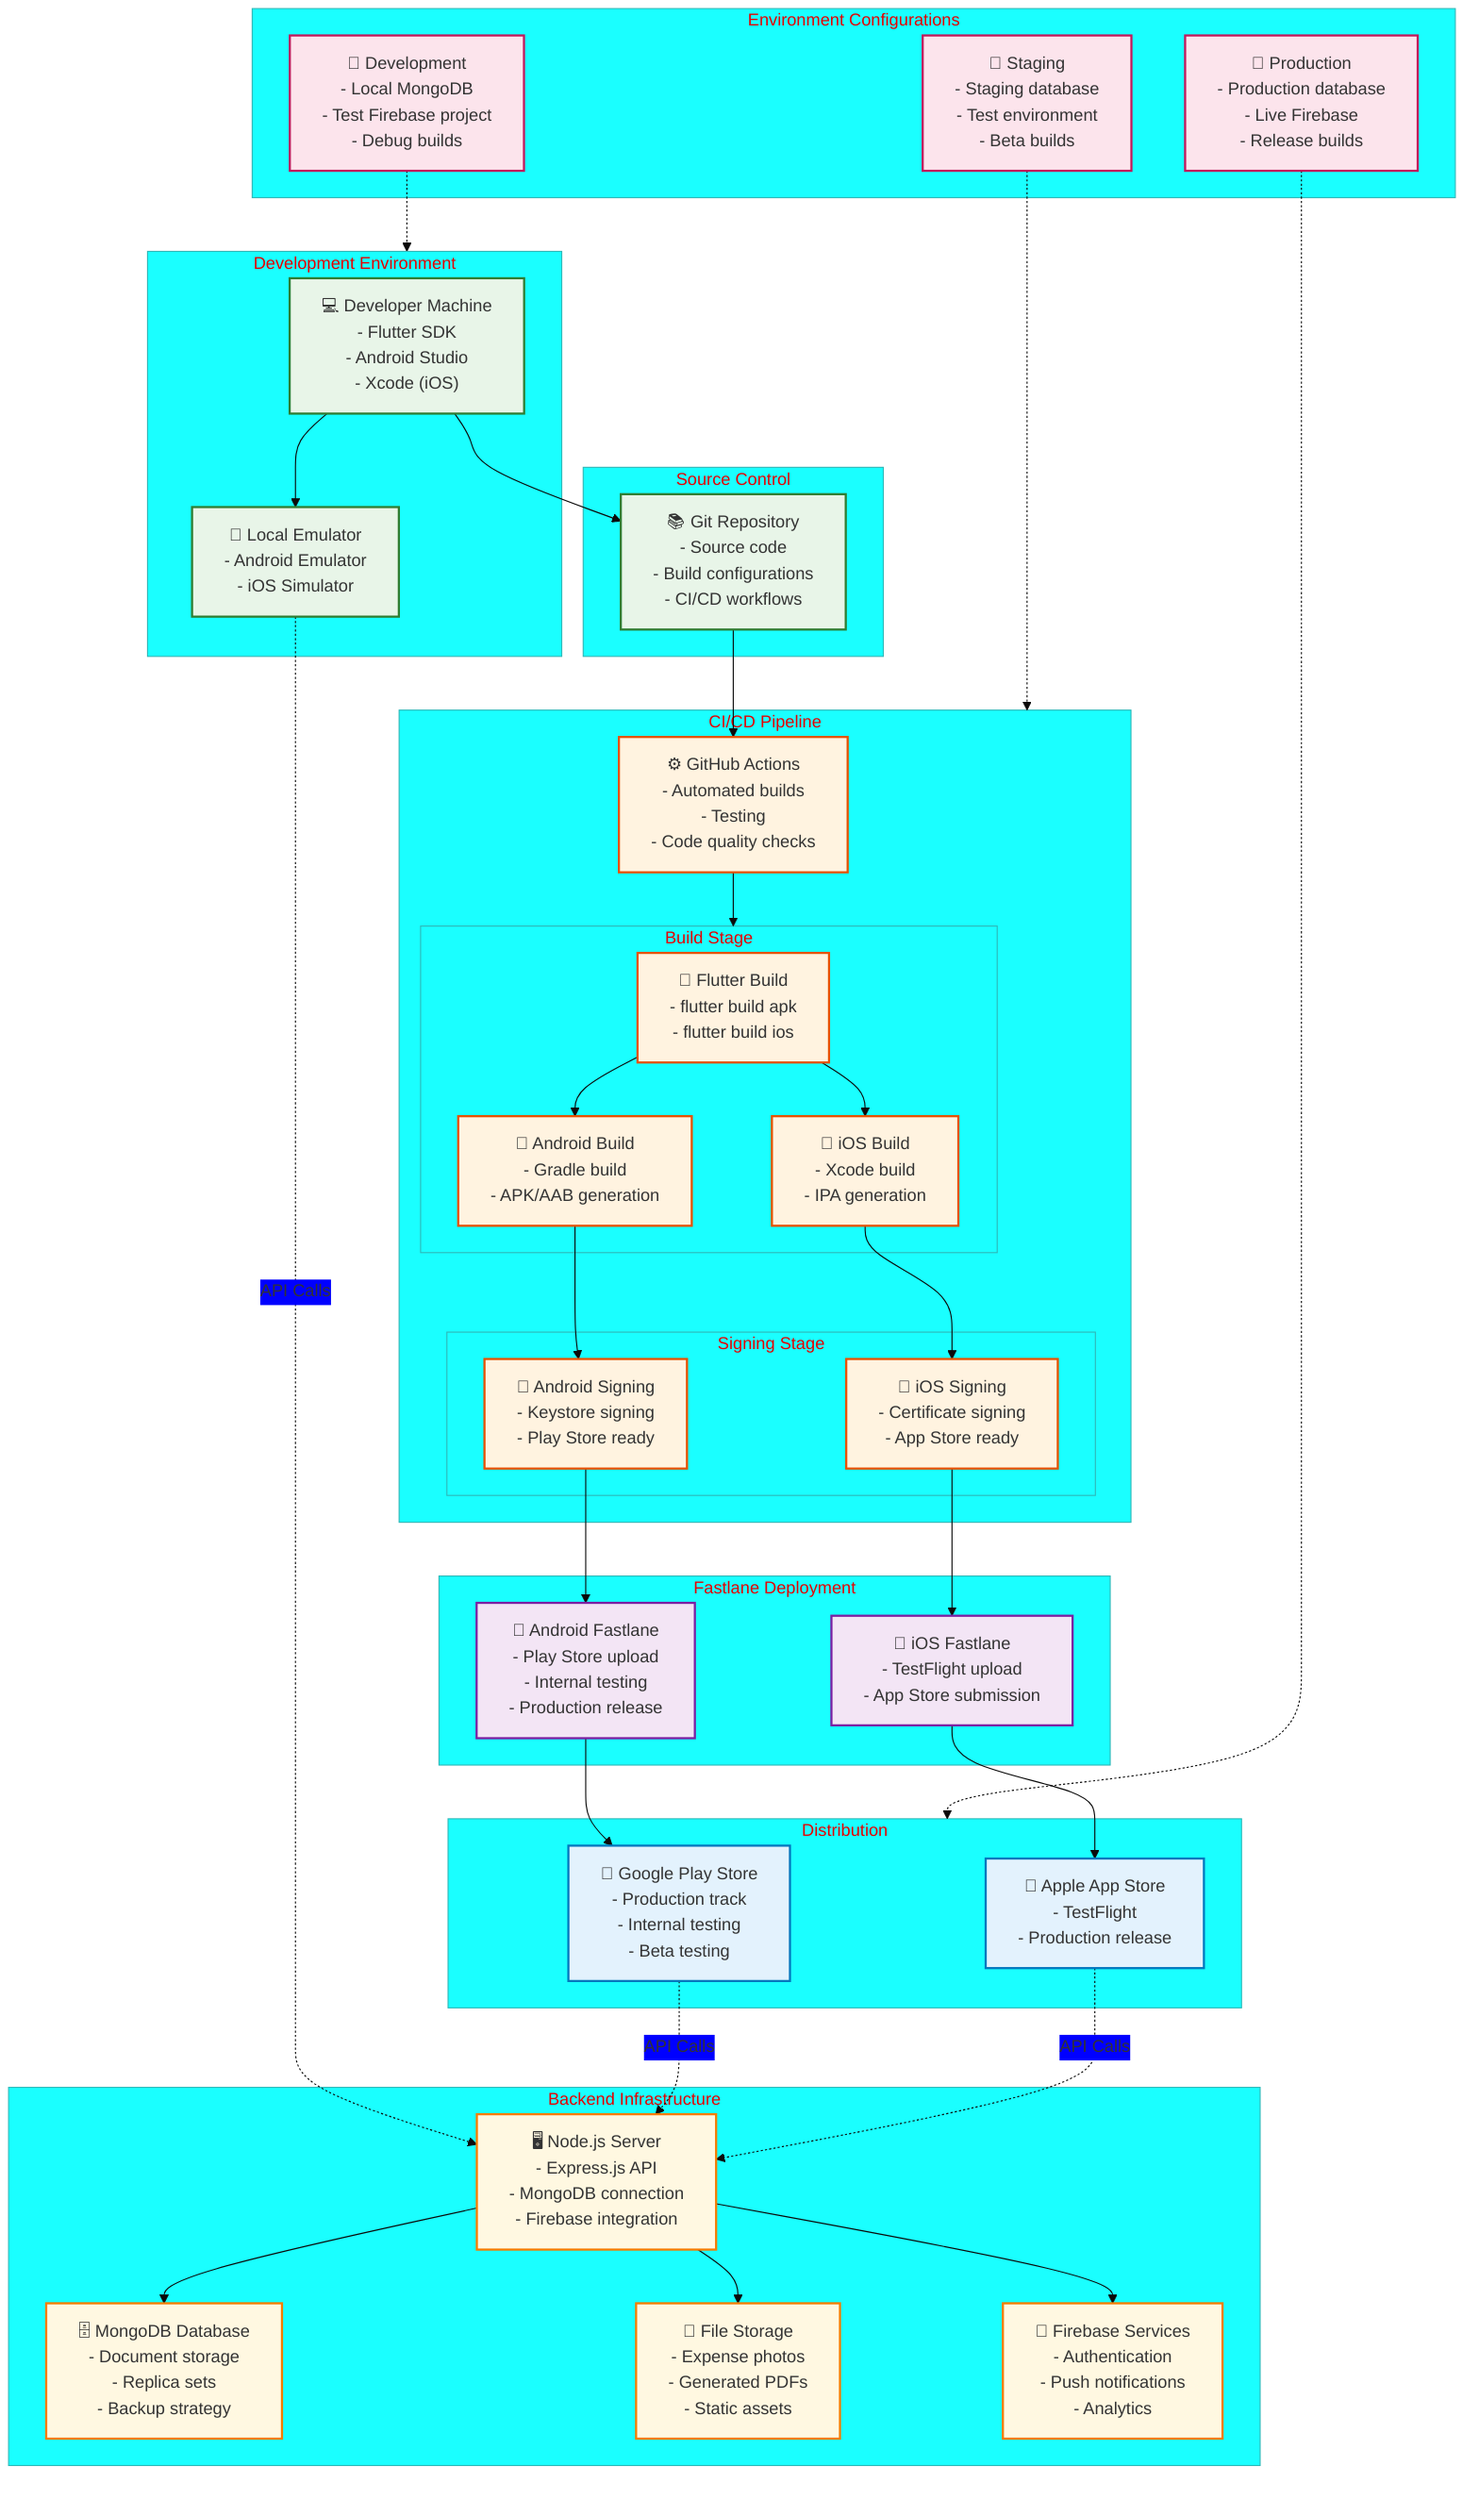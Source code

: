 %%{init: {'theme':'base', 'themeVariables': { 'primaryColor': '#ff0000'}}}%%
%% Deployment Diagram - Invoice Management System
%% Created: 2025-01-19
%% Shows deployment architecture and CI/CD pipeline

flowchart TB
    %% Development Environment
    subgraph DevEnv ["Development Environment"]
        DevMachine["💻 Developer Machine<br/>- Flutter SDK<br/>- Android Studio<br/>- Xcode (iOS)"]
        LocalEmulator["📱 Local Emulator<br/>- Android Emulator<br/>- iOS Simulator"]
    end
    
    %% Source Control
    subgraph SourceControl ["Source Control"]
        GitRepo["📚 Git Repository<br/>- Source code<br/>- Build configurations<br/>- CI/CD workflows"]
    end
    
    %% CI/CD Pipeline
    subgraph CICD ["CI/CD Pipeline"]
        GitHubActions["⚙️ GitHub Actions<br/>- Automated builds<br/>- Testing<br/>- Code quality checks"]
        
        subgraph BuildStage ["Build Stage"]
            FlutterBuild["🔨 Flutter Build<br/>- flutter build apk<br/>- flutter build ios"]
            AndroidBuild["🤖 Android Build<br/>- Gradle build<br/>- APK/AAB generation"]
            iOSBuild["🍎 iOS Build<br/>- Xcode build<br/>- IPA generation"]
        end
        
        subgraph SigningStage ["Signing Stage"]
            AndroidSigning["🔐 Android Signing<br/>- Keystore signing<br/>- Play Store ready"]
            iOSSigning["🔐 iOS Signing<br/>- Certificate signing<br/>- App Store ready"]
        end
    end
    
    %% Fastlane
    subgraph FastlaneDeployment ["Fastlane Deployment"]
        AndroidFastlane["🚀 Android Fastlane<br/>- Play Store upload<br/>- Internal testing<br/>- Production release"]
        iOSFastlane["🚀 iOS Fastlane<br/>- TestFlight upload<br/>- App Store submission"]
    end
    
    %% App Stores
    subgraph AppStores ["Distribution"]
        PlayStore["🏪 Google Play Store<br/>- Production track<br/>- Internal testing<br/>- Beta testing"]
        AppStore["🏪 Apple App Store<br/>- TestFlight<br/>- Production release"]
    end
    
    %% Backend Infrastructure
    subgraph BackendInfra ["Backend Infrastructure"]
        NodeServer["🖥️ Node.js Server<br/>- Express.js API<br/>- MongoDB connection<br/>- Firebase integration"]
        MongoDB["🗄️ MongoDB Database<br/>- Document storage<br/>- Replica sets<br/>- Backup strategy"]
        FileStorage["📁 File Storage<br/>- Expense photos<br/>- Generated PDFs<br/>- Static assets"]
        Firebase["🔐 Firebase Services<br/>- Authentication<br/>- Push notifications<br/>- Analytics"]
    end
    
    %% Environment Configurations
    subgraph Environments ["Environment Configurations"]
        DevConfig["🔧 Development<br/>- Local MongoDB<br/>- Test Firebase project<br/>- Debug builds"]
        StagingConfig["🔧 Staging<br/>- Staging database<br/>- Test environment<br/>- Beta builds"]
        ProdConfig["🔧 Production<br/>- Production database<br/>- Live Firebase<br/>- Release builds"]
    end
    
    %% Flow connections
    DevMachine --> GitRepo
    DevMachine --> LocalEmulator
    
    GitRepo --> GitHubActions
    GitHubActions --> BuildStage
    
    FlutterBuild --> AndroidBuild
    FlutterBuild --> iOSBuild
    
    AndroidBuild --> AndroidSigning
    iOSBuild --> iOSSigning
    
    AndroidSigning --> AndroidFastlane
    iOSSigning --> iOSFastlane
    
    AndroidFastlane --> PlayStore
    iOSFastlane --> AppStore
    
    %% Backend connections
    NodeServer --> MongoDB
    NodeServer --> FileStorage
    NodeServer --> Firebase
    
    %% Environment connections
    DevConfig -.-> DevEnv
    StagingConfig -.-> CICD
    ProdConfig -.-> AppStores
    
    %% Mobile app connections to backend
    LocalEmulator -.->|"API Calls"| NodeServer
    PlayStore -.->|"API Calls"| NodeServer
    AppStore -.->|"API Calls"| NodeServer
    
    %% Styling
    classDef development fill:#e8f5e8,stroke:#2e7d32,stroke-width:2px
    classDef cicd fill:#fff3e0,stroke:#e65100,stroke-width:2px
    classDef deployment fill:#f3e5f5,stroke:#7b1fa2,stroke-width:2px
    classDef store fill:#e3f2fd,stroke:#0277bd,stroke-width:2px
    classDef backend fill:#fff8e1,stroke:#f57c00,stroke-width:2px
    classDef config fill:#fce4ec,stroke:#c2185b,stroke-width:2px
    
    class DevMachine,LocalEmulator,GitRepo development
    class GitHubActions,FlutterBuild,AndroidBuild,iOSBuild,AndroidSigning,iOSSigning cicd
    class AndroidFastlane,iOSFastlane deployment
    class PlayStore,AppStore store
    class NodeServer,MongoDB,FileStorage,Firebase backend
    class DevConfig,StagingConfig,ProdConfig config